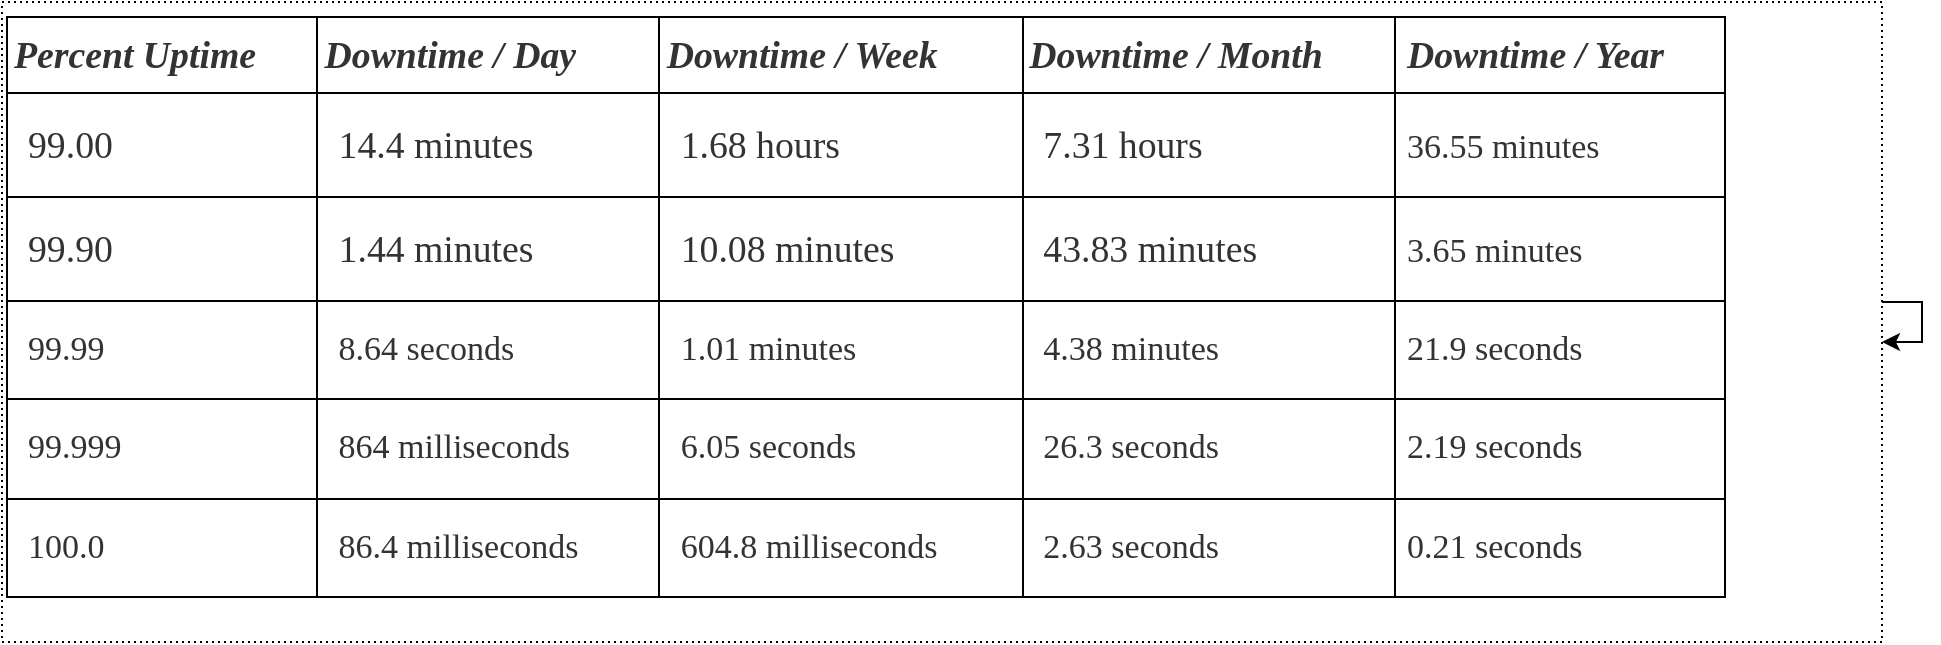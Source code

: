 <mxfile version="13.1.14" type="github">
  <diagram name="Page-1" id="bd83a815-5ea8-2e97-e5ec-87c9f400f2fa">
    <mxGraphModel dx="946" dy="614" grid="1" gridSize="10" guides="1" tooltips="1" connect="1" arrows="1" fold="1" page="1" pageScale="1.5" pageWidth="1169" pageHeight="826" background="#ffffff" math="0" shadow="0" extFonts="https://fonts.google.com/specimen/Martel+Sans^https://fonts.googleapis.com/css?family=https%3A%2F%2Ffonts.google.com%2Fspecimen%2FMartel%2BSans|Martel+Sans^https://fonts.googleapis.com/css?family=Martel%2BSans|Martel Sans^https://fonts.googleapis.com/css?family=Martel+Sans">
      <root>
        <mxCell id="0" style=";html=1;" />
        <mxCell id="1" style=";html=1;" parent="0" />
        <mxCell id="Qp-HphKMrTElHFIgSeHp-2" value="&lt;table border=&quot;1&quot; style=&quot;box-sizing: border-box ; border-collapse: collapse ; border-spacing: 0px ; font-size: 17px ; padding: 0px ; width: 860px ; margin: 0px auto 0.5em ; overflow: scroll ; display: table ; border: 1px solid rgb(0 , 0 , 0) ; max-width: 100% ; font-style: normal ; font-weight: 400 ; font-stretch: inherit ; line-height: 1.65em ; outline: 0px ; vertical-align: baseline ; text-align: left ; color: rgb(51 , 51 , 51) ; letter-spacing: normal ; text-indent: 0px ; text-transform: none ; word-spacing: 0px ; background-color: rgb(255 , 255 , 255)&quot;&gt;&lt;thead style=&quot;box-sizing: border-box ; font-family: inherit ; font-style: inherit ; font-variant: inherit ; font-weight: bold ; font-stretch: inherit ; font-size: inherit ; line-height: inherit ; margin: 0px ; outline: 0px ; padding: 0px ; vertical-align: baseline ; display: table-header-group&quot;&gt;&lt;tr style=&quot;box-sizing: border-box ; font: inherit ; margin: 0px ; outline: 0px ; padding: 0px ; vertical-align: baseline ; display: table-row&quot;&gt;&lt;td style=&quot;box-sizing: border-box ; margin: 0px ; padding: 3px ; font-variant: inherit ; font-weight: inherit ; font-stretch: inherit ; font-size: 18.88px ; line-height: 1.65em ; outline: 0px ; vertical-align: text-top ; display: table-cell ; text-indent: 0px ; text-align: left&quot;&gt;&lt;span class=&quot;left&quot; style=&quot;font-variant: inherit ; font-weight: inherit ; font-stretch: inherit ; font-size: inherit ; line-height: inherit ; box-sizing: border-box ; margin: 0px ; outline: 0px ; padding: 0px ; vertical-align: baseline ; text-align: left&quot;&gt;&lt;font face=&quot;Martel Sans&quot;&gt;&lt;i&gt;Percent Uptime&lt;/i&gt;&lt;/font&gt;&lt;/span&gt;&lt;/td&gt;&lt;td style=&quot;box-sizing: border-box ; margin: 0px ; padding: 3px ; font-variant: inherit ; font-weight: inherit ; font-stretch: inherit ; font-size: 18.88px ; line-height: 1.65em ; outline: 0px ; vertical-align: text-top ; display: table-cell ; text-indent: 0px ; text-align: left&quot;&gt;&lt;span class=&quot;left&quot; style=&quot;box-sizing: border-box ; font-variant: inherit ; font-weight: inherit ; font-stretch: inherit ; font-size: inherit ; line-height: inherit ; margin: 0px ; outline: 0px ; padding: 0px ; vertical-align: baseline ; text-align: left&quot;&gt;&lt;font face=&quot;Martel Sans&quot;&gt;&lt;i&gt;Downtime / Day&lt;/i&gt;&lt;/font&gt;&lt;/span&gt;&lt;/td&gt;&lt;td style=&quot;box-sizing: border-box ; margin: 0px ; padding: 3px ; font-variant: inherit ; font-weight: inherit ; font-stretch: inherit ; font-size: 18.88px ; line-height: 1.65em ; outline: 0px ; vertical-align: text-top ; display: table-cell ; text-indent: 0px ; text-align: left&quot;&gt;&lt;span class=&quot;left&quot; style=&quot;box-sizing: border-box ; font-variant: inherit ; font-weight: inherit ; font-stretch: inherit ; font-size: inherit ; line-height: inherit ; margin: 0px ; outline: 0px ; padding: 0px ; vertical-align: baseline ; text-align: left&quot;&gt;&lt;font face=&quot;Martel Sans&quot;&gt;&lt;i&gt;Downtime / Week&lt;/i&gt;&lt;/font&gt;&lt;/span&gt;&lt;/td&gt;&lt;td style=&quot;box-sizing: border-box ; margin: 0px ; padding: 3px ; font-variant: inherit ; font-weight: inherit ; font-stretch: inherit ; font-size: 18.88px ; line-height: 1.65em ; outline: 0px ; vertical-align: text-top ; display: table-cell ; text-indent: 0px ; text-align: left&quot;&gt;&lt;span class=&quot;left&quot; style=&quot;font-variant: inherit ; font-weight: inherit ; font-stretch: inherit ; font-size: inherit ; line-height: inherit ; box-sizing: border-box ; margin: 0px ; outline: 0px ; padding: 0px ; vertical-align: baseline ; text-align: left&quot;&gt;&lt;font face=&quot;Martel Sans&quot;&gt;&lt;i&gt;Downtime / Month&lt;/i&gt;&lt;/font&gt;&lt;/span&gt;&lt;/td&gt;&lt;th style=&quot;border-collapse: collapse&quot;&gt;&lt;font face=&quot;Martel Sans&quot;&gt;&lt;i&gt;&amp;nbsp;&lt;font style=&quot;font-size: 18.88px&quot;&gt;Downtime / Year&lt;/font&gt;&lt;/i&gt;&lt;/font&gt;&lt;/th&gt;&lt;/tr&gt;&lt;/thead&gt;&lt;tbody style=&quot;box-sizing: border-box ; max-width: 100% ; overflow: scroll&quot;&gt;&lt;tr style=&quot;box-sizing: border-box ; font-style: inherit ; font-variant: inherit ; font-weight: inherit ; font-stretch: inherit ; font-size: inherit ; line-height: inherit ; margin: 0px ; outline: 0px ; padding: 0px ; vertical-align: baseline ; display: table-row&quot;&gt;&lt;td style=&quot;box-sizing: border-box ; margin: 0px ; padding: 10px ; font-style: inherit ; font-variant: inherit ; font-weight: inherit ; font-stretch: inherit ; font-size: 18.88px ; line-height: 1.65em ; outline: 0px ; vertical-align: text-top ; display: table-cell ; text-indent: 0px ; text-align: left&quot;&gt;&lt;span class=&quot;left&quot; style=&quot;font-style: inherit ; font-variant: inherit ; font-weight: inherit ; font-stretch: inherit ; font-size: inherit ; line-height: inherit ; box-sizing: border-box ; margin: 0px ; outline: 0px ; padding: 0px ; vertical-align: baseline ; text-align: left&quot;&gt;&lt;font face=&quot;Martel Sans&quot;&gt;99.00&lt;/font&gt;&lt;/span&gt;&lt;/td&gt;&lt;td style=&quot;box-sizing: border-box ; margin: 0px ; padding: 10px ; font-style: inherit ; font-variant: inherit ; font-weight: inherit ; font-stretch: inherit ; font-size: 18.88px ; line-height: 1.65em ; outline: 0px ; vertical-align: text-top ; display: table-cell ; text-indent: 0px ; text-align: left&quot;&gt;&lt;span class=&quot;left&quot; style=&quot;box-sizing: border-box ; font-style: inherit ; font-variant: inherit ; font-weight: inherit ; font-stretch: inherit ; font-size: inherit ; line-height: inherit ; margin: 0px ; outline: 0px ; padding: 0px ; vertical-align: baseline ; text-align: left&quot;&gt;&lt;font face=&quot;Martel Sans&quot;&gt;14.4 minutes&lt;/font&gt;&lt;/span&gt;&lt;/td&gt;&lt;td style=&quot;box-sizing: border-box ; margin: 0px ; padding: 10px ; font-style: inherit ; font-variant: inherit ; font-weight: inherit ; font-stretch: inherit ; font-size: 18.88px ; line-height: 1.65em ; outline: 0px ; vertical-align: text-top ; display: table-cell ; text-indent: 0px ; text-align: left&quot;&gt;&lt;span class=&quot;left&quot; style=&quot;box-sizing: border-box ; font-style: inherit ; font-variant: inherit ; font-weight: inherit ; font-stretch: inherit ; font-size: inherit ; line-height: inherit ; margin: 0px ; outline: 0px ; padding: 0px ; vertical-align: baseline ; text-align: left&quot;&gt;&lt;font face=&quot;Martel Sans&quot;&gt;1.68 hours&lt;/font&gt;&lt;/span&gt;&lt;/td&gt;&lt;td style=&quot;box-sizing: border-box ; margin: 0px ; padding: 10px ; font-style: inherit ; font-variant: inherit ; font-weight: inherit ; font-stretch: inherit ; font-size: 18.88px ; line-height: 1.65em ; outline: 0px ; vertical-align: text-top ; display: table-cell ; text-indent: 0px ; text-align: left&quot;&gt;&lt;span class=&quot;left&quot; style=&quot;box-sizing: border-box ; font-style: inherit ; font-variant: inherit ; font-weight: inherit ; font-stretch: inherit ; font-size: inherit ; line-height: inherit ; margin: 0px ; outline: 0px ; padding: 0px ; vertical-align: baseline ; text-align: left&quot;&gt;&lt;font face=&quot;Martel Sans&quot;&gt;7.31 hours&lt;/font&gt;&lt;/span&gt;&lt;/td&gt;&lt;td&gt;&lt;font face=&quot;Martel Sans&quot;&gt;&amp;nbsp;36.55 minutes&lt;/font&gt;&lt;/td&gt;&lt;/tr&gt;&lt;tr style=&quot;box-sizing: border-box ; font-style: inherit ; font-variant: inherit ; font-weight: inherit ; font-stretch: inherit ; font-size: inherit ; line-height: inherit ; margin: 0px ; outline: 0px ; padding: 0px ; vertical-align: baseline ; display: table-row&quot;&gt;&lt;td style=&quot;box-sizing: border-box ; margin: 0px ; padding: 10px ; font-style: inherit ; font-variant: inherit ; font-weight: inherit ; font-stretch: inherit ; font-size: 18.88px ; line-height: 1.65em ; outline: 0px ; vertical-align: text-top ; display: table-cell ; text-indent: 0px ; text-align: left&quot;&gt;&lt;span class=&quot;left&quot; style=&quot;box-sizing: border-box ; font-style: inherit ; font-variant: inherit ; font-weight: inherit ; font-stretch: inherit ; font-size: inherit ; line-height: inherit ; margin: 0px ; outline: 0px ; padding: 0px ; vertical-align: baseline ; text-align: left&quot;&gt;&lt;font face=&quot;Martel Sans&quot;&gt;99.90&lt;/font&gt;&lt;/span&gt;&lt;/td&gt;&lt;td style=&quot;box-sizing: border-box ; margin: 0px ; padding: 10px ; font-style: inherit ; font-variant: inherit ; font-weight: inherit ; font-stretch: inherit ; font-size: 18.88px ; line-height: 1.65em ; outline: 0px ; vertical-align: text-top ; display: table-cell ; text-indent: 0px ; text-align: left&quot;&gt;&lt;span class=&quot;left&quot; style=&quot;box-sizing: border-box ; font-style: inherit ; font-variant: inherit ; font-weight: inherit ; font-stretch: inherit ; font-size: inherit ; line-height: inherit ; margin: 0px ; outline: 0px ; padding: 0px ; vertical-align: baseline ; text-align: left&quot;&gt;&lt;font face=&quot;Martel Sans&quot;&gt;1.44 minutes&lt;/font&gt;&lt;/span&gt;&lt;/td&gt;&lt;td style=&quot;box-sizing: border-box ; margin: 0px ; padding: 10px ; font-style: inherit ; font-variant: inherit ; font-weight: inherit ; font-stretch: inherit ; font-size: 18.88px ; line-height: 1.65em ; outline: 0px ; vertical-align: text-top ; display: table-cell ; text-indent: 0px ; text-align: left&quot;&gt;&lt;span class=&quot;left&quot; style=&quot;box-sizing: border-box ; font-style: inherit ; font-variant: inherit ; font-weight: inherit ; font-stretch: inherit ; font-size: inherit ; line-height: inherit ; margin: 0px ; outline: 0px ; padding: 0px ; vertical-align: baseline ; text-align: left&quot;&gt;&lt;font face=&quot;Martel Sans&quot;&gt;10.08 minutes&lt;/font&gt;&lt;/span&gt;&lt;/td&gt;&lt;td style=&quot;box-sizing: border-box ; margin: 0px ; padding: 10px ; font-style: inherit ; font-variant: inherit ; font-weight: inherit ; font-stretch: inherit ; font-size: 18.88px ; line-height: 1.65em ; outline: 0px ; vertical-align: text-top ; display: table-cell ; text-indent: 0px ; text-align: left&quot;&gt;&lt;span class=&quot;left&quot; style=&quot;box-sizing: border-box ; font-style: inherit ; font-variant: inherit ; font-weight: inherit ; font-stretch: inherit ; font-size: inherit ; line-height: inherit ; margin: 0px ; outline: 0px ; padding: 0px ; vertical-align: baseline ; text-align: left&quot;&gt;&lt;font face=&quot;Martel Sans&quot;&gt;43.83 minutes&lt;/font&gt;&lt;/span&gt;&lt;/td&gt;&lt;td&gt;&lt;font face=&quot;Martel Sans&quot; style=&quot;font-size: 17px&quot;&gt;&amp;nbsp;3.65 minutes&lt;/font&gt;&lt;/td&gt;&lt;/tr&gt;&lt;tr style=&quot;box-sizing: border-box ; font-style: inherit ; font-variant: inherit ; font-weight: inherit ; font-stretch: inherit ; font-size: inherit ; line-height: inherit ; margin: 0px ; outline: 0px ; padding: 0px ; vertical-align: baseline ; display: table-row&quot;&gt;&lt;td style=&quot;box-sizing: border-box ; margin: 0px ; padding: 10px ; font-style: inherit ; font-variant: inherit ; font-weight: inherit ; font-stretch: inherit ; line-height: 1.65em ; outline: 0px ; vertical-align: text-top ; display: table-cell ; text-indent: 0px ; text-align: left&quot;&gt;&lt;span class=&quot;left&quot; style=&quot;box-sizing: border-box ; font-style: inherit ; font-variant: inherit ; font-weight: inherit ; font-stretch: inherit ; font-size: inherit ; line-height: inherit ; margin: 0px ; outline: 0px ; padding: 0px ; vertical-align: baseline ; text-align: left&quot;&gt;&lt;font face=&quot;Martel Sans&quot; style=&quot;font-size: 17px&quot;&gt;99.99&lt;/font&gt;&lt;/span&gt;&lt;/td&gt;&lt;td style=&quot;box-sizing: border-box ; margin: 0px ; padding: 10px ; font-style: inherit ; font-variant: inherit ; font-weight: inherit ; font-stretch: inherit ; line-height: 1.65em ; outline: 0px ; vertical-align: text-top ; display: table-cell ; text-indent: 0px ; text-align: left&quot;&gt;&lt;span class=&quot;left&quot; style=&quot;box-sizing: border-box ; font-style: inherit ; font-variant: inherit ; font-weight: inherit ; font-stretch: inherit ; font-size: inherit ; line-height: inherit ; margin: 0px ; outline: 0px ; padding: 0px ; vertical-align: baseline ; text-align: left&quot;&gt;&lt;font face=&quot;Martel Sans&quot; style=&quot;font-size: 17px&quot;&gt;8.64 seconds&lt;/font&gt;&lt;/span&gt;&lt;/td&gt;&lt;td style=&quot;box-sizing: border-box ; margin: 0px ; padding: 10px ; font-style: inherit ; font-variant: inherit ; font-weight: inherit ; font-stretch: inherit ; line-height: 1.65em ; outline: 0px ; vertical-align: text-top ; display: table-cell ; text-indent: 0px ; text-align: left&quot;&gt;&lt;span class=&quot;left&quot; style=&quot;box-sizing: border-box ; font-style: inherit ; font-variant: inherit ; font-weight: inherit ; font-stretch: inherit ; font-size: inherit ; line-height: inherit ; margin: 0px ; outline: 0px ; padding: 0px ; vertical-align: baseline ; text-align: left&quot;&gt;&lt;font face=&quot;Martel Sans&quot; style=&quot;font-size: 17px&quot;&gt;1.01 minutes&lt;/font&gt;&lt;/span&gt;&lt;/td&gt;&lt;td style=&quot;box-sizing: border-box ; margin: 0px ; padding: 10px ; font-style: inherit ; font-variant: inherit ; font-weight: inherit ; font-stretch: inherit ; line-height: 1.65em ; outline: 0px ; vertical-align: text-top ; display: table-cell ; text-indent: 0px ; text-align: left&quot;&gt;&lt;span class=&quot;left&quot; style=&quot;box-sizing: border-box ; font-style: inherit ; font-variant: inherit ; font-weight: inherit ; font-stretch: inherit ; font-size: inherit ; line-height: inherit ; margin: 0px ; outline: 0px ; padding: 0px ; vertical-align: baseline ; text-align: left&quot;&gt;&lt;font face=&quot;Martel Sans&quot; style=&quot;font-size: 17px&quot;&gt;4.38 minutes&lt;/font&gt;&lt;/span&gt;&lt;/td&gt;&lt;td&gt;&lt;font face=&quot;Martel Sans&quot; style=&quot;font-size: 17px&quot;&gt;&amp;nbsp;21.9 seconds&lt;/font&gt;&lt;/td&gt;&lt;/tr&gt;&lt;tr style=&quot;box-sizing: border-box ; font-style: inherit ; font-variant: inherit ; font-weight: inherit ; font-stretch: inherit ; font-size: inherit ; line-height: inherit ; margin: 0px ; outline: 0px ; padding: 0px ; vertical-align: baseline ; display: table-row&quot;&gt;&lt;td style=&quot;box-sizing: border-box ; margin: 0px ; padding: 10px ; font-style: inherit ; font-variant: inherit ; font-weight: inherit ; font-stretch: inherit ; line-height: 1.65em ; outline: 0px ; vertical-align: text-top ; display: table-cell ; text-indent: 0px ; text-align: left&quot;&gt;&lt;span class=&quot;left&quot; style=&quot;box-sizing: border-box ; font-style: inherit ; font-variant: inherit ; font-weight: inherit ; font-stretch: inherit ; font-size: inherit ; line-height: inherit ; margin: 0px ; outline: 0px ; padding: 0px ; vertical-align: baseline ; text-align: left&quot;&gt;&lt;font face=&quot;Martel Sans&quot; style=&quot;font-size: 17px&quot;&gt;99.999&lt;/font&gt;&lt;/span&gt;&lt;/td&gt;&lt;td style=&quot;box-sizing: border-box ; margin: 0px ; padding: 10px ; font-style: inherit ; font-variant: inherit ; font-weight: inherit ; font-stretch: inherit ; line-height: 1.65em ; outline: 0px ; vertical-align: text-top ; display: table-cell ; text-indent: 0px ; text-align: left&quot;&gt;&lt;span class=&quot;left&quot; style=&quot;box-sizing: border-box ; font-style: inherit ; font-variant: inherit ; font-weight: inherit ; font-stretch: inherit ; font-size: inherit ; line-height: inherit ; margin: 0px ; outline: 0px ; padding: 0px ; vertical-align: baseline ; text-align: left&quot;&gt;&lt;font face=&quot;Martel Sans&quot; style=&quot;font-size: 17px&quot;&gt;864 milliseconds&lt;/font&gt;&lt;/span&gt;&lt;/td&gt;&lt;td style=&quot;box-sizing: border-box ; margin: 0px ; padding: 10px ; font-style: inherit ; font-variant: inherit ; font-weight: inherit ; font-stretch: inherit ; line-height: 1.65em ; outline: 0px ; vertical-align: text-top ; display: table-cell ; text-indent: 0px ; text-align: left&quot;&gt;&lt;span class=&quot;left&quot; style=&quot;box-sizing: border-box ; font-style: inherit ; font-variant: inherit ; font-weight: inherit ; font-stretch: inherit ; font-size: inherit ; line-height: inherit ; margin: 0px ; outline: 0px ; padding: 0px ; vertical-align: baseline ; text-align: left&quot;&gt;&lt;font face=&quot;Martel Sans&quot; style=&quot;font-size: 17px&quot;&gt;6.05 seconds&lt;/font&gt;&lt;/span&gt;&lt;/td&gt;&lt;td style=&quot;box-sizing: border-box ; margin: 0px ; padding: 10px ; font-style: inherit ; font-variant: inherit ; font-weight: inherit ; font-stretch: inherit ; line-height: 1.65em ; outline: 0px ; vertical-align: text-top ; display: table-cell ; text-indent: 0px ; text-align: left&quot;&gt;&lt;span class=&quot;left&quot; style=&quot;box-sizing: border-box ; font-style: inherit ; font-variant: inherit ; font-weight: inherit ; font-stretch: inherit ; font-size: inherit ; line-height: inherit ; margin: 0px ; outline: 0px ; padding: 0px ; vertical-align: baseline ; text-align: left&quot;&gt;&lt;font face=&quot;Martel Sans&quot; style=&quot;font-size: 17px&quot;&gt;26.3 seconds&lt;/font&gt;&lt;/span&gt;&lt;/td&gt;&lt;td&gt;&lt;font face=&quot;Martel Sans&quot; style=&quot;font-size: 17px&quot;&gt;&amp;nbsp;2.19 seconds&lt;/font&gt;&lt;/td&gt;&lt;/tr&gt;&lt;tr style=&quot;box-sizing: border-box ; font: inherit ; margin: 0px ; outline: 0px ; padding: 0px ; vertical-align: baseline ; display: table-row&quot;&gt;&lt;td style=&quot;box-sizing: border-box ; margin: 0px ; padding: 10px ; font-style: inherit ; font-variant: inherit ; font-weight: inherit ; font-stretch: inherit ; line-height: 1.65em ; outline: 0px ; vertical-align: text-top ; display: table-cell ; text-indent: 0px ; text-align: left&quot;&gt;&lt;span class=&quot;left&quot; style=&quot;box-sizing: border-box ; font-style: inherit ; font-variant: inherit ; font-weight: inherit ; font-stretch: inherit ; font-size: inherit ; line-height: inherit ; margin: 0px ; outline: 0px ; padding: 0px ; vertical-align: baseline ; text-align: left&quot;&gt;&lt;font face=&quot;Martel Sans&quot; style=&quot;font-size: 17px&quot;&gt;100.0&lt;/font&gt;&lt;/span&gt;&lt;/td&gt;&lt;td style=&quot;box-sizing: border-box ; margin: 0px ; padding: 10px ; font-style: inherit ; font-variant: inherit ; font-weight: inherit ; font-stretch: inherit ; line-height: 1.65em ; outline: 0px ; vertical-align: text-top ; display: table-cell ; text-indent: 0px ; text-align: left&quot;&gt;&lt;span class=&quot;left&quot; style=&quot;box-sizing: border-box ; font-style: inherit ; font-variant: inherit ; font-weight: inherit ; font-stretch: inherit ; font-size: inherit ; line-height: inherit ; margin: 0px ; outline: 0px ; padding: 0px ; vertical-align: baseline ; text-align: left&quot;&gt;&lt;font face=&quot;Martel Sans&quot; style=&quot;font-size: 17px&quot;&gt;86.4 milliseconds&lt;/font&gt;&lt;/span&gt;&lt;/td&gt;&lt;td style=&quot;box-sizing: border-box ; margin: 0px ; padding: 10px ; font-style: inherit ; font-variant: inherit ; font-weight: inherit ; font-stretch: inherit ; line-height: 1.65em ; outline: 0px ; vertical-align: text-top ; display: table-cell ; text-indent: 0px ; text-align: left&quot;&gt;&lt;span class=&quot;left&quot; style=&quot;box-sizing: border-box ; font-style: inherit ; font-variant: inherit ; font-weight: inherit ; font-stretch: inherit ; font-size: inherit ; line-height: inherit ; margin: 0px ; outline: 0px ; padding: 0px ; vertical-align: baseline ; text-align: left&quot;&gt;&lt;font face=&quot;Martel Sans&quot; style=&quot;font-size: 17px&quot;&gt;604.8 milliseconds&lt;/font&gt;&lt;/span&gt;&lt;/td&gt;&lt;td style=&quot;box-sizing: border-box ; margin: 0px ; padding: 10px ; font-style: inherit ; font-variant: inherit ; font-weight: inherit ; font-stretch: inherit ; line-height: 1.65em ; outline: 0px ; vertical-align: text-top ; display: table-cell ; text-indent: 0px ; text-align: left&quot;&gt;&lt;span class=&quot;left&quot; style=&quot;font-style: inherit ; font-variant: inherit ; font-weight: inherit ; font-stretch: inherit ; font-size: inherit ; line-height: inherit ; box-sizing: border-box ; margin: 0px ; outline: 0px ; padding: 0px ; vertical-align: baseline ; text-align: left&quot;&gt;&lt;font face=&quot;Martel Sans&quot; style=&quot;font-size: 17px&quot;&gt;2.63 seconds&lt;/font&gt;&lt;/span&gt;&lt;/td&gt;&lt;td&gt;&lt;font face=&quot;Martel Sans&quot; style=&quot;font-size: 17px&quot;&gt;&amp;nbsp;0.21 seconds&lt;/font&gt;&lt;/td&gt;&lt;/tr&gt;&lt;/tbody&gt;&lt;/table&gt;" style="text;whiteSpace=wrap;html=1;fillColor=none;strokeColor=#000000;dashed=1;dashPattern=1 2;fontFamily=Martel+Sans;FType=g;" parent="1" vertex="1">
          <mxGeometry x="50" y="140" width="940" height="320" as="geometry" />
        </mxCell>
        <mxCell id="Qp-HphKMrTElHFIgSeHp-3" style="edgeStyle=orthogonalEdgeStyle;rounded=0;orthogonalLoop=1;jettySize=auto;html=1;" parent="1" source="Qp-HphKMrTElHFIgSeHp-2" target="Qp-HphKMrTElHFIgSeHp-2" edge="1">
          <mxGeometry relative="1" as="geometry" />
        </mxCell>
      </root>
    </mxGraphModel>
  </diagram>
</mxfile>
